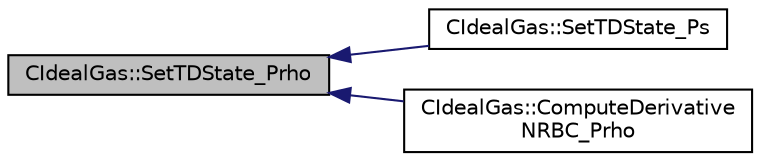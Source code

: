 digraph "CIdealGas::SetTDState_Prho"
{
  edge [fontname="Helvetica",fontsize="10",labelfontname="Helvetica",labelfontsize="10"];
  node [fontname="Helvetica",fontsize="10",shape=record];
  rankdir="LR";
  Node19 [label="CIdealGas::SetTDState_Prho",height=0.2,width=0.4,color="black", fillcolor="grey75", style="filled", fontcolor="black"];
  Node19 -> Node20 [dir="back",color="midnightblue",fontsize="10",style="solid",fontname="Helvetica"];
  Node20 [label="CIdealGas::SetTDState_Ps",height=0.2,width=0.4,color="black", fillcolor="white", style="filled",URL="$class_c_ideal_gas.html#a593137271508338b836781afe7457e63",tooltip="Set the Dimensionless State using Pressure and Entropy. "];
  Node19 -> Node21 [dir="back",color="midnightblue",fontsize="10",style="solid",fontname="Helvetica"];
  Node21 [label="CIdealGas::ComputeDerivative\lNRBC_Prho",height=0.2,width=0.4,color="black", fillcolor="white", style="filled",URL="$class_c_ideal_gas.html#a9254da937990595c71302f7d02d158df",tooltip="compute some derivatives of enthalpy and entropy needed for subsonic inflow BC "];
}
